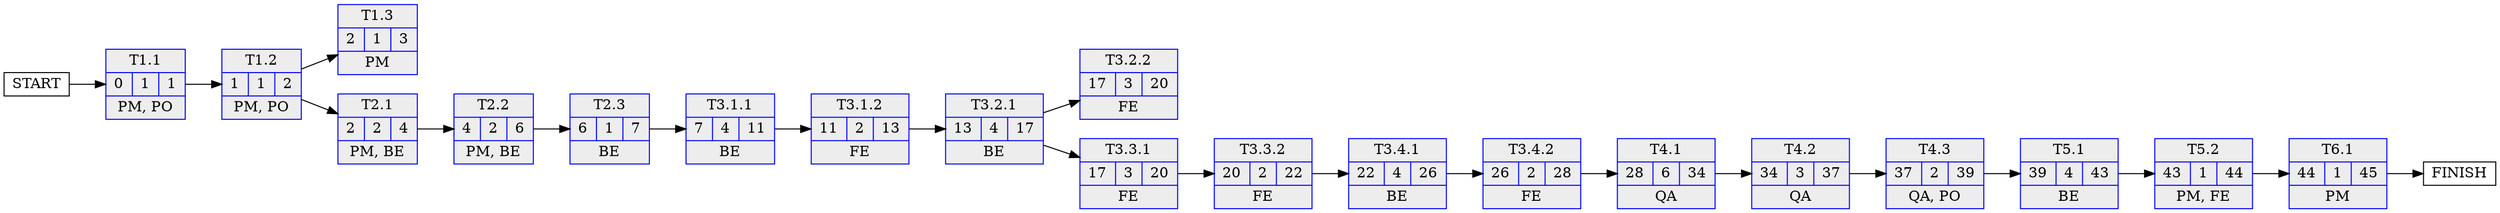 digraph g {
	node [height=.1 shape=Mrecord]
	rankdir=LR
	node [shape=record]
	"T1.1" [label="<f0>T1.1 |{0|1|1}|<f2>PM, PO" color=blue fillcolor=grey93 style=filled]
	"T1.2" [label="<f0>T1.2 |{1|1|2}|<f2>PM, PO" color=blue fillcolor=grey93 style=filled]
	"T1.3" [label="<f0>T1.3 |{2|1|3}|<f2>PM" color=blue fillcolor=grey93 style=filled]
	"T2.1" [label="<f0>T2.1 |{2|2|4}|<f2>PM, BE" color=blue fillcolor=grey93 style=filled]
	"T2.2" [label="<f0>T2.2 |{4|2|6}|<f2>PM, BE" color=blue fillcolor=grey93 style=filled]
	"T2.3" [label="<f0>T2.3 |{6|1|7}|<f2>BE" color=blue fillcolor=grey93 style=filled]
	"T3.1.1" [label="<f0>T3.1.1 |{7|4|11}|<f2>BE" color=blue fillcolor=grey93 style=filled]
	"T3.1.2" [label="<f0>T3.1.2 |{11|2|13}|<f2>FE" color=blue fillcolor=grey93 style=filled]
	"T3.2.1" [label="<f0>T3.2.1 |{13|4|17}|<f2>BE" color=blue fillcolor=grey93 style=filled]
	"T3.2.2" [label="<f0>T3.2.2 |{17|3|20}|<f2>FE" color=blue fillcolor=grey93 style=filled]
	"T3.3.1" [label="<f0>T3.3.1 |{17|3|20}|<f2>FE" color=blue fillcolor=grey93 style=filled]
	"T3.3.2" [label="<f0>T3.3.2 |{20|2|22}|<f2>FE" color=blue fillcolor=grey93 style=filled]
	"T3.4.1" [label="<f0>T3.4.1 |{22|4|26}|<f2>BE" color=blue fillcolor=grey93 style=filled]
	"T3.4.2" [label="<f0>T3.4.2 |{26|2|28}|<f2>FE" color=blue fillcolor=grey93 style=filled]
	"T4.1" [label="<f0>T4.1 |{28|6|34}|<f2>QA" color=blue fillcolor=grey93 style=filled]
	"T4.2" [label="<f0>T4.2 |{34|3|37}|<f2>QA" color=blue fillcolor=grey93 style=filled]
	"T4.3" [label="<f0>T4.3 |{37|2|39}|<f2>QA, PO" color=blue fillcolor=grey93 style=filled]
	"T5.1" [label="<f0>T5.1 |{39|4|43}|<f2>BE" color=blue fillcolor=grey93 style=filled]
	"T5.2" [label="<f0>T5.2 |{43|1|44}|<f2>PM, FE" color=blue fillcolor=grey93 style=filled]
	"T6.1" [label="<f0>T6.1 |{44|1|45}|<f2>PM" color=blue fillcolor=grey93 style=filled]
	START -> "T1.1"
	"T1.1" -> "T1.2"
	"T1.2" -> "T1.3"
	"T1.2" -> "T2.1"
	"T2.1" -> "T2.2"
	"T2.2" -> "T2.3"
	"T2.3" -> "T3.1.1"
	"T3.1.1" -> "T3.1.2"
	"T3.1.2" -> "T3.2.1"
	"T3.2.1" -> "T3.2.2"
	"T3.2.1" -> "T3.3.1"
	"T3.3.1" -> "T3.3.2"
	"T3.3.2" -> "T3.4.1"
	"T3.4.1" -> "T3.4.2"
	"T3.4.2" -> "T4.1"
	"T4.1" -> "T4.2"
	"T4.2" -> "T4.3"
	"T4.3" -> "T5.1"
	"T5.1" -> "T5.2"
	"T5.2" -> "T6.1"
	"T6.1" -> FINISH
}
